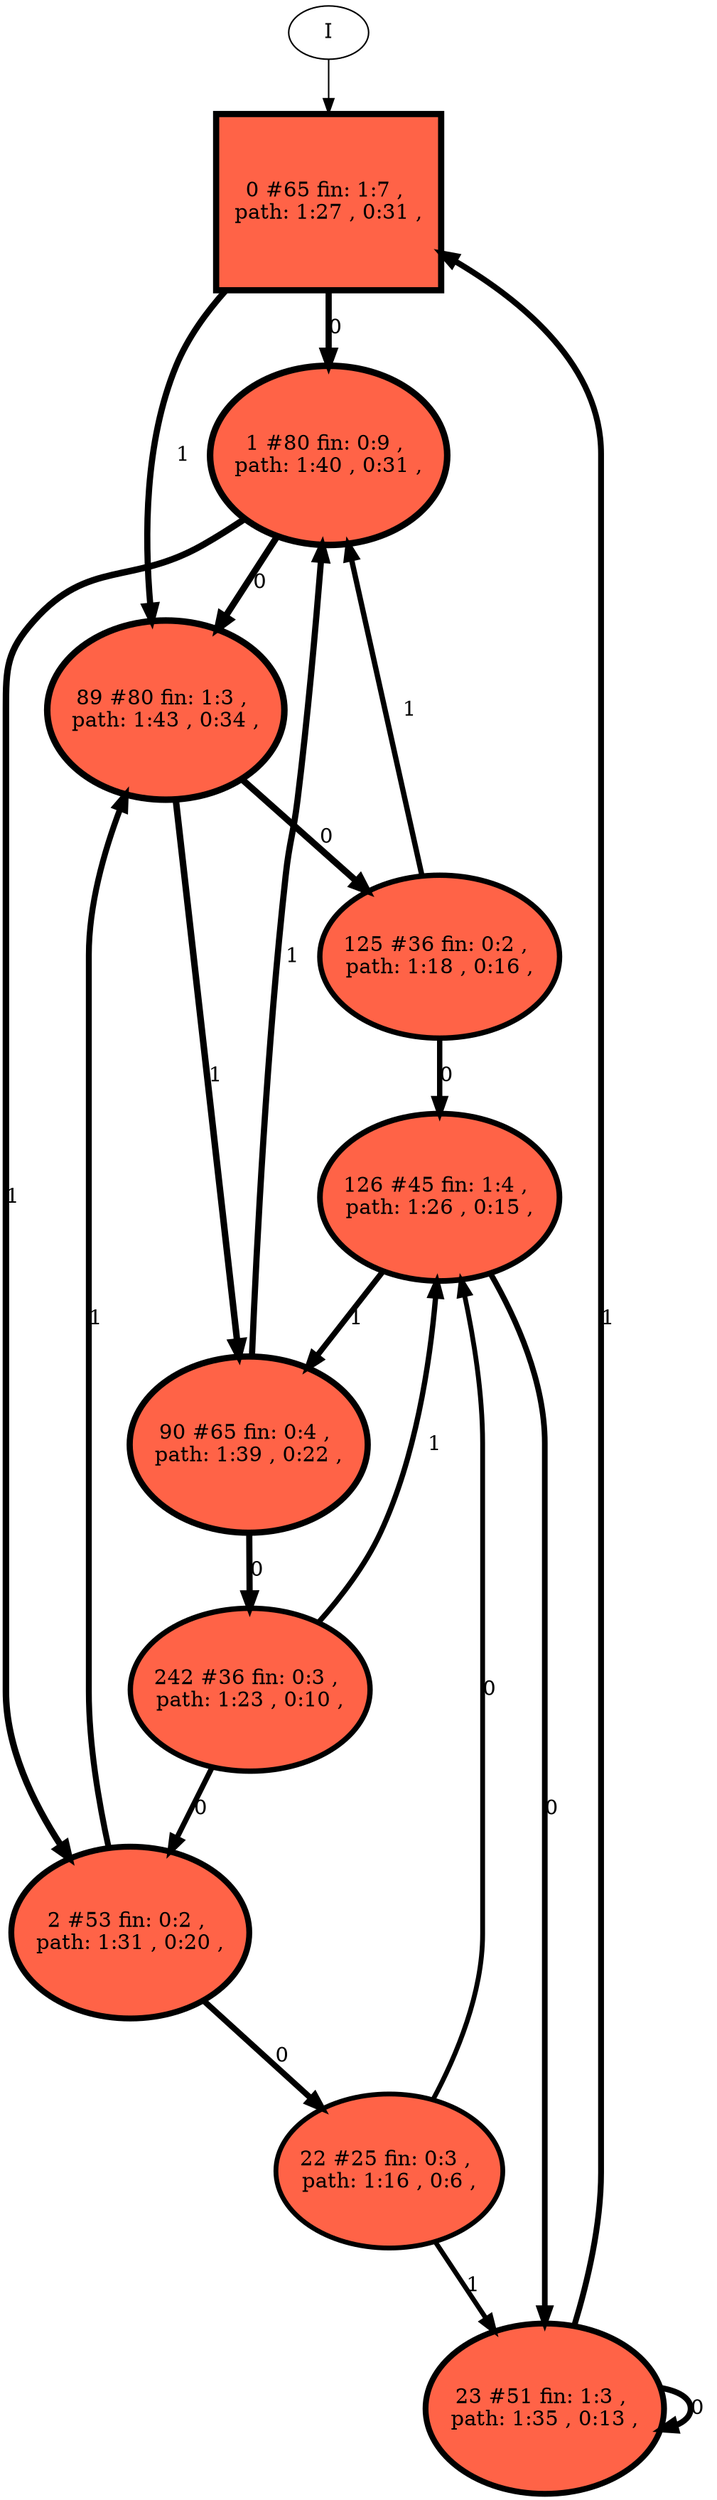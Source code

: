 // produced with flexfringe // 
digraph DFA {
	0 [label="root" shape=box];
		I -> 0;
	0 [ label="0 #65 fin: 1:7 , 
 path: 1:27 , 0:31 , " , style=filled, fillcolor="tomato", width=1.64667, height=1.64667, penwidth=4.18965];
		0 -> 1 [label="0 " , penwidth=4.18965 ];
		0 -> 89 [label="1 " , penwidth=4.18965 ];
	1 [ label="1 #80 fin: 0:9 , 
 path: 1:40 , 0:31 , " , style=filled, fillcolor="tomato", width=1.68537, height=1.68537, penwidth=4.39445];
		1 -> 89 [label="0 " , penwidth=4.39445 ];
		1 -> 2 [label="1 " , penwidth=4.39445 ];
	89 [ label="89 #80 fin: 1:3 , 
 path: 1:43 , 0:34 , " , style=filled, fillcolor="tomato", width=1.68537, height=1.68537, penwidth=4.39445];
		89 -> 125 [label="0 " , penwidth=4.39445 ];
		89 -> 90 [label="1 " , penwidth=4.39445 ];
	2 [ label="2 #53 fin: 0:2 , 
 path: 1:31 , 0:20 , " , style=filled, fillcolor="tomato", width=1.60723, height=1.60723, penwidth=3.98898];
		2 -> 22 [label="0 " , penwidth=3.98898 ];
		2 -> 89 [label="1 " , penwidth=3.98898 ];
	125 [ label="125 #36 fin: 0:2 , 
 path: 1:18 , 0:16 , " , style=filled, fillcolor="tomato", width=1.52843, height=1.52843, penwidth=3.61092];
		125 -> 126 [label="0 " , penwidth=3.61092 ];
		125 -> 1 [label="1 " , penwidth=3.61092 ];
	90 [ label="90 #65 fin: 0:4 , 
 path: 1:39 , 0:22 , " , style=filled, fillcolor="tomato", width=1.64667, height=1.64667, penwidth=4.18965];
		90 -> 242 [label="0 " , penwidth=4.18965 ];
		90 -> 1 [label="1 " , penwidth=4.18965 ];
	22 [ label="22 #25 fin: 0:3 , 
 path: 1:16 , 0:6 , " , style=filled, fillcolor="tomato", width=1.44882, height=1.44882, penwidth=3.2581];
		22 -> 126 [label="0 " , penwidth=3.2581 ];
		22 -> 23 [label="1 " , penwidth=3.2581 ];
	126 [ label="126 #45 fin: 1:4 , 
 path: 1:26 , 0:15 , " , style=filled, fillcolor="tomato", width=1.57457, height=1.57457, penwidth=3.82864];
		126 -> 23 [label="0 " , penwidth=3.82864 ];
		126 -> 90 [label="1 " , penwidth=3.82864 ];
	242 [ label="242 #36 fin: 0:3 , 
 path: 1:23 , 0:10 , " , style=filled, fillcolor="tomato", width=1.52843, height=1.52843, penwidth=3.61092];
		242 -> 2 [label="0 " , penwidth=3.61092 ];
		242 -> 126 [label="1 " , penwidth=3.61092 ];
	23 [ label="23 #51 fin: 1:3 , 
 path: 1:35 , 0:13 , " , style=filled, fillcolor="tomato", width=1.59964, height=1.59964, penwidth=3.95124];
		23 -> 23 [label="0 " , penwidth=3.95124 ];
		23 -> 0 [label="1 " , penwidth=3.95124 ];
}
